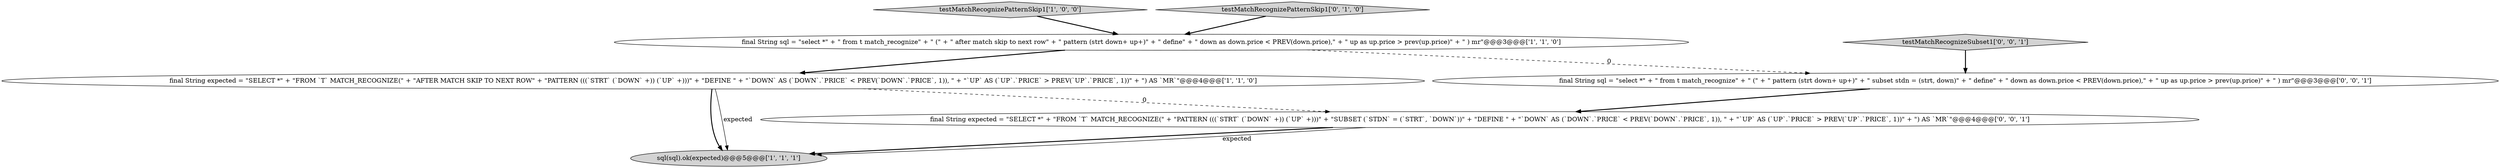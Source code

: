 digraph {
2 [style = filled, label = "testMatchRecognizePatternSkip1['1', '0', '0']", fillcolor = lightgray, shape = diamond image = "AAA0AAABBB1BBB"];
5 [style = filled, label = "final String expected = \"SELECT *\" + \"FROM `T` MATCH_RECOGNIZE(\" + \"PATTERN (((`STRT` (`DOWN` +)) (`UP` +)))\" + \"SUBSET (`STDN` = (`STRT`, `DOWN`))\" + \"DEFINE \" + \"`DOWN` AS (`DOWN`.`PRICE` < PREV(`DOWN`.`PRICE`, 1)), \" + \"`UP` AS (`UP`.`PRICE` > PREV(`UP`.`PRICE`, 1))\" + \") AS `MR`\"@@@4@@@['0', '0', '1']", fillcolor = white, shape = ellipse image = "AAA0AAABBB3BBB"];
4 [style = filled, label = "testMatchRecognizePatternSkip1['0', '1', '0']", fillcolor = lightgray, shape = diamond image = "AAA0AAABBB2BBB"];
3 [style = filled, label = "final String expected = \"SELECT *\" + \"FROM `T` MATCH_RECOGNIZE(\" + \"AFTER MATCH SKIP TO NEXT ROW\" + \"PATTERN (((`STRT` (`DOWN` +)) (`UP` +)))\" + \"DEFINE \" + \"`DOWN` AS (`DOWN`.`PRICE` < PREV(`DOWN`.`PRICE`, 1)), \" + \"`UP` AS (`UP`.`PRICE` > PREV(`UP`.`PRICE`, 1))\" + \") AS `MR`\"@@@4@@@['1', '1', '0']", fillcolor = white, shape = ellipse image = "AAA0AAABBB1BBB"];
6 [style = filled, label = "testMatchRecognizeSubset1['0', '0', '1']", fillcolor = lightgray, shape = diamond image = "AAA0AAABBB3BBB"];
7 [style = filled, label = "final String sql = \"select *\" + \" from t match_recognize\" + \" (\" + \" pattern (strt down+ up+)\" + \" subset stdn = (strt, down)\" + \" define\" + \" down as down.price < PREV(down.price),\" + \" up as up.price > prev(up.price)\" + \" ) mr\"@@@3@@@['0', '0', '1']", fillcolor = white, shape = ellipse image = "AAA0AAABBB3BBB"];
0 [style = filled, label = "sql(sql).ok(expected)@@@5@@@['1', '1', '1']", fillcolor = lightgray, shape = ellipse image = "AAA0AAABBB1BBB"];
1 [style = filled, label = "final String sql = \"select *\" + \" from t match_recognize\" + \" (\" + \" after match skip to next row\" + \" pattern (strt down+ up+)\" + \" define\" + \" down as down.price < PREV(down.price),\" + \" up as up.price > prev(up.price)\" + \" ) mr\"@@@3@@@['1', '1', '0']", fillcolor = white, shape = ellipse image = "AAA0AAABBB1BBB"];
1->3 [style = bold, label=""];
3->5 [style = dashed, label="0"];
7->5 [style = bold, label=""];
4->1 [style = bold, label=""];
1->7 [style = dashed, label="0"];
6->7 [style = bold, label=""];
5->0 [style = bold, label=""];
5->0 [style = solid, label="expected"];
2->1 [style = bold, label=""];
3->0 [style = bold, label=""];
3->0 [style = solid, label="expected"];
}
